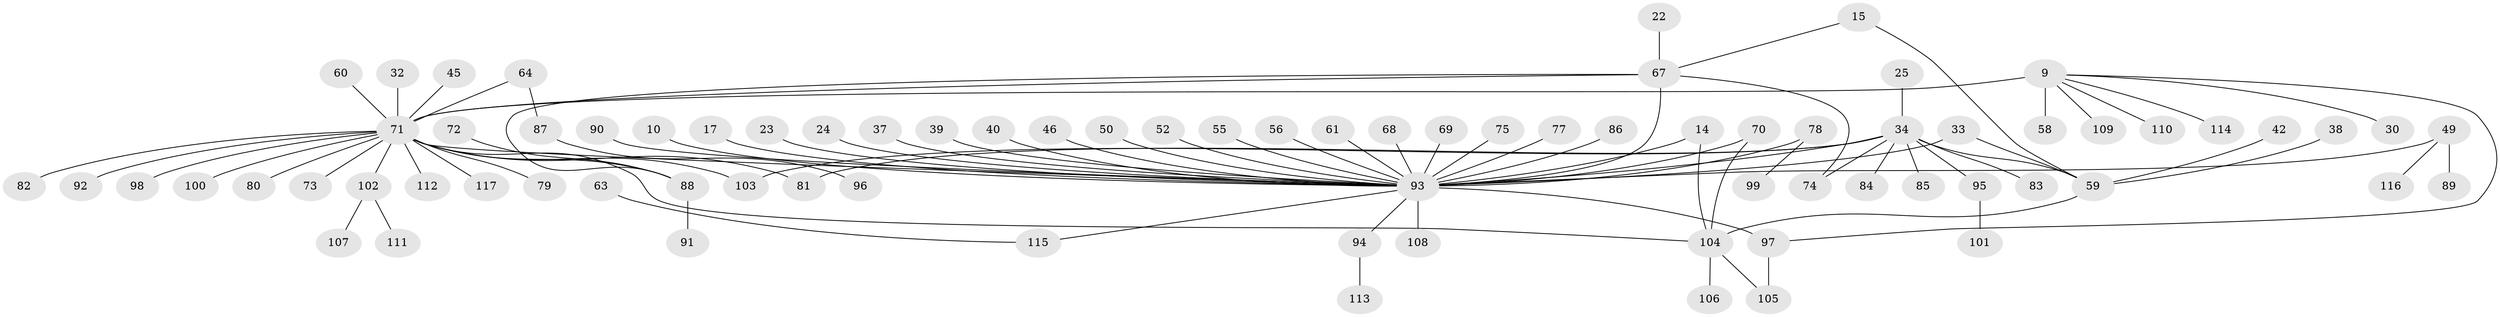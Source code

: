 // original degree distribution, {21: 0.008547008547008548, 20: 0.008547008547008548, 7: 0.02564102564102564, 9: 0.02564102564102564, 8: 0.008547008547008548, 4: 0.05982905982905983, 3: 0.06837606837606838, 11: 0.008547008547008548, 1: 0.5128205128205128, 2: 0.2564102564102564, 5: 0.017094017094017096}
// Generated by graph-tools (version 1.1) at 2025/50/03/04/25 21:50:56]
// undirected, 81 vertices, 92 edges
graph export_dot {
graph [start="1"]
  node [color=gray90,style=filled];
  9;
  10;
  14;
  15 [super="+12"];
  17;
  22;
  23;
  24;
  25;
  30;
  32 [super="+26"];
  33;
  34 [super="+4"];
  37;
  38;
  39;
  40;
  42;
  45;
  46 [super="+29"];
  49 [super="+20"];
  50;
  52;
  55;
  56;
  58 [super="+47"];
  59 [super="+51+5"];
  60;
  61;
  63;
  64;
  67 [super="+3"];
  68;
  69;
  70;
  71 [super="+16+57+44+11"];
  72;
  73;
  74;
  75 [super="+35"];
  77;
  78;
  79;
  80 [super="+28"];
  81;
  82;
  83;
  84;
  85;
  86;
  87;
  88 [super="+65"];
  89;
  90;
  91;
  92;
  93 [super="+66+1"];
  94;
  95;
  96;
  97 [super="+54"];
  98;
  99;
  100;
  101;
  102 [super="+53+62"];
  103;
  104 [super="+76"];
  105;
  106;
  107;
  108;
  109;
  110;
  111;
  112;
  113;
  114;
  115 [super="+7"];
  116;
  117;
  9 -- 30;
  9 -- 109;
  9 -- 110;
  9 -- 114;
  9 -- 71 [weight=5];
  9 -- 58;
  9 -- 97;
  10 -- 93;
  14 -- 104;
  14 -- 93;
  15 -- 67;
  15 -- 59;
  17 -- 93;
  22 -- 67;
  23 -- 93;
  24 -- 93;
  25 -- 34;
  32 -- 71;
  33 -- 93;
  33 -- 59;
  34 -- 81;
  34 -- 83;
  34 -- 95;
  34 -- 103;
  34 -- 74;
  34 -- 84;
  34 -- 85;
  34 -- 59 [weight=2];
  34 -- 93 [weight=2];
  37 -- 93;
  38 -- 59;
  39 -- 93;
  40 -- 93;
  42 -- 59;
  45 -- 71;
  46 -- 93;
  49 -- 89;
  49 -- 116;
  49 -- 93 [weight=2];
  50 -- 93;
  52 -- 93;
  55 -- 93;
  56 -- 93;
  59 -- 104 [weight=2];
  60 -- 71;
  61 -- 93;
  63 -- 115;
  64 -- 87;
  64 -- 71;
  67 -- 74;
  67 -- 88 [weight=2];
  67 -- 93 [weight=5];
  67 -- 71 [weight=2];
  68 -- 93;
  69 -- 93;
  70 -- 104;
  70 -- 93;
  71 -- 103;
  71 -- 104;
  71 -- 93 [weight=2];
  71 -- 100;
  71 -- 73;
  71 -- 112;
  71 -- 117;
  71 -- 88;
  71 -- 92;
  71 -- 98;
  71 -- 79;
  71 -- 81;
  71 -- 82;
  71 -- 80;
  71 -- 102;
  72 -- 88;
  75 -- 93;
  77 -- 93;
  78 -- 99;
  78 -- 93;
  86 -- 93;
  87 -- 96;
  88 -- 91;
  90 -- 93;
  93 -- 108 [weight=2];
  93 -- 94;
  93 -- 115;
  93 -- 97;
  94 -- 113;
  95 -- 101;
  97 -- 105;
  102 -- 107;
  102 -- 111;
  104 -- 105;
  104 -- 106;
}

